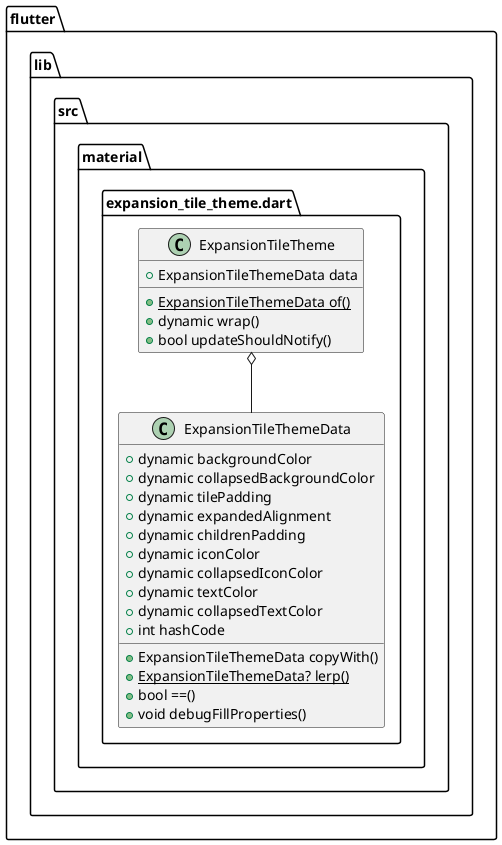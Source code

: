 @startuml
set namespaceSeparator ::

class "flutter::lib::src::material::expansion_tile_theme.dart::ExpansionTileThemeData" {
  +dynamic backgroundColor
  +dynamic collapsedBackgroundColor
  +dynamic tilePadding
  +dynamic expandedAlignment
  +dynamic childrenPadding
  +dynamic iconColor
  +dynamic collapsedIconColor
  +dynamic textColor
  +dynamic collapsedTextColor
  +int hashCode
  +ExpansionTileThemeData copyWith()
  {static} +ExpansionTileThemeData? lerp()
  +bool ==()
  +void debugFillProperties()
}

class "flutter::lib::src::material::expansion_tile_theme.dart::ExpansionTileTheme" {
  +ExpansionTileThemeData data
  {static} +ExpansionTileThemeData of()
  +dynamic wrap()
  +bool updateShouldNotify()
}

"flutter::lib::src::material::expansion_tile_theme.dart::ExpansionTileTheme" o-- "flutter::lib::src::material::expansion_tile_theme.dart::ExpansionTileThemeData"


@enduml